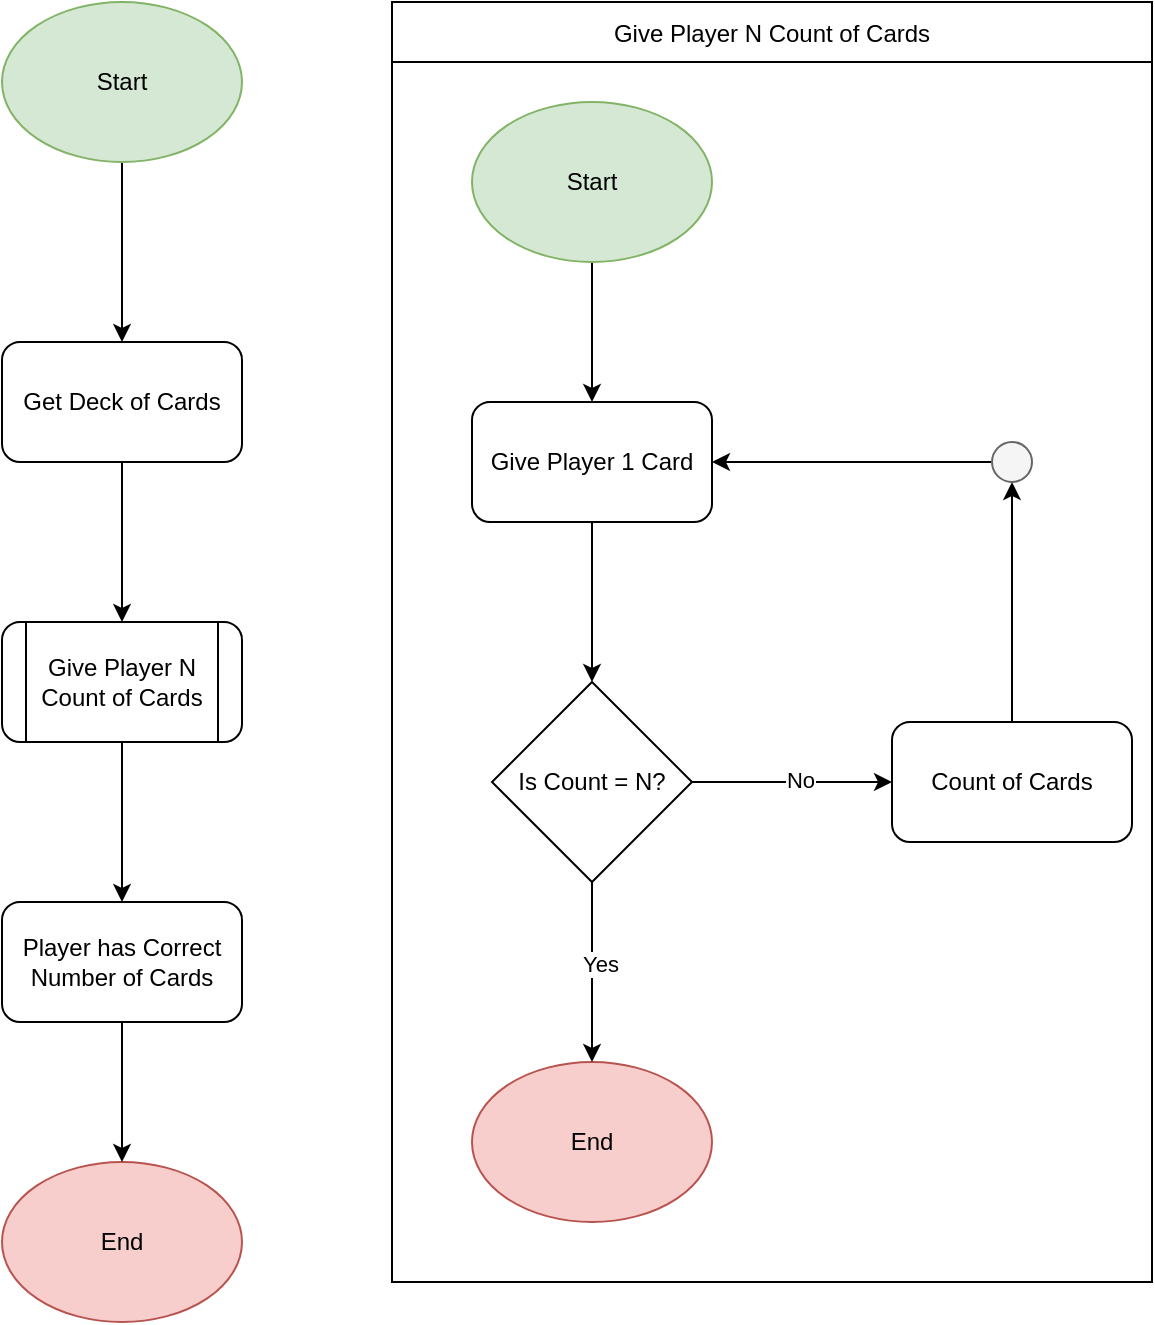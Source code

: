 <mxfile version="23.1.5" type="github">
  <diagram name="Page-1" id="Ed4Levsqqi0TFWz0dsx6">
    <mxGraphModel dx="1434" dy="754" grid="1" gridSize="10" guides="1" tooltips="1" connect="1" arrows="1" fold="1" page="1" pageScale="1" pageWidth="850" pageHeight="1100" math="0" shadow="0">
      <root>
        <mxCell id="0" />
        <mxCell id="1" parent="0" />
        <mxCell id="ZmPec7rk78VJ1QjIbLF4-3" value="" style="edgeStyle=orthogonalEdgeStyle;rounded=0;orthogonalLoop=1;jettySize=auto;html=1;" edge="1" parent="1" source="ZmPec7rk78VJ1QjIbLF4-1" target="ZmPec7rk78VJ1QjIbLF4-2">
          <mxGeometry relative="1" as="geometry" />
        </mxCell>
        <mxCell id="ZmPec7rk78VJ1QjIbLF4-1" value="Start" style="ellipse;whiteSpace=wrap;html=1;fillColor=#d5e8d4;strokeColor=#82b366;" vertex="1" parent="1">
          <mxGeometry x="40" y="40" width="120" height="80" as="geometry" />
        </mxCell>
        <mxCell id="ZmPec7rk78VJ1QjIbLF4-106" value="" style="edgeStyle=orthogonalEdgeStyle;rounded=0;orthogonalLoop=1;jettySize=auto;html=1;" edge="1" parent="1" source="ZmPec7rk78VJ1QjIbLF4-2" target="ZmPec7rk78VJ1QjIbLF4-90">
          <mxGeometry relative="1" as="geometry" />
        </mxCell>
        <mxCell id="ZmPec7rk78VJ1QjIbLF4-2" value="Get Deck of Cards" style="rounded=1;whiteSpace=wrap;html=1;" vertex="1" parent="1">
          <mxGeometry x="40" y="210" width="120" height="60" as="geometry" />
        </mxCell>
        <mxCell id="ZmPec7rk78VJ1QjIbLF4-139" value="" style="edgeStyle=orthogonalEdgeStyle;rounded=0;orthogonalLoop=1;jettySize=auto;html=1;" edge="1" parent="1" source="ZmPec7rk78VJ1QjIbLF4-90" target="ZmPec7rk78VJ1QjIbLF4-138">
          <mxGeometry relative="1" as="geometry" />
        </mxCell>
        <mxCell id="ZmPec7rk78VJ1QjIbLF4-90" value="Give Player N Count of Cards" style="shape=process;whiteSpace=wrap;html=1;backgroundOutline=1;rounded=1;" vertex="1" parent="1">
          <mxGeometry x="40" y="350" width="120" height="60" as="geometry" />
        </mxCell>
        <mxCell id="ZmPec7rk78VJ1QjIbLF4-93" value="Give Player N Count of Cards" style="shape=table;startSize=30;container=1;collapsible=0;childLayout=tableLayout;" vertex="1" parent="1">
          <mxGeometry x="235" y="40" width="380" height="640" as="geometry" />
        </mxCell>
        <mxCell id="ZmPec7rk78VJ1QjIbLF4-94" value="" style="shape=tableRow;horizontal=0;startSize=0;swimlaneHead=0;swimlaneBody=0;strokeColor=inherit;top=0;left=0;bottom=0;right=0;collapsible=0;dropTarget=0;fillColor=none;points=[[0,0.5],[1,0.5]];portConstraint=eastwest;" vertex="1" parent="ZmPec7rk78VJ1QjIbLF4-93">
          <mxGeometry y="30" width="380" height="610" as="geometry" />
        </mxCell>
        <mxCell id="ZmPec7rk78VJ1QjIbLF4-95" value="" style="shape=partialRectangle;html=1;whiteSpace=wrap;connectable=0;strokeColor=inherit;overflow=hidden;fillColor=none;top=0;left=0;bottom=0;right=0;pointerEvents=1;" vertex="1" parent="ZmPec7rk78VJ1QjIbLF4-94">
          <mxGeometry width="380" height="610" as="geometry">
            <mxRectangle width="380" height="610" as="alternateBounds" />
          </mxGeometry>
        </mxCell>
        <mxCell id="ZmPec7rk78VJ1QjIbLF4-101" value="" style="edgeStyle=orthogonalEdgeStyle;rounded=0;orthogonalLoop=1;jettySize=auto;html=1;" edge="1" parent="1" source="ZmPec7rk78VJ1QjIbLF4-96" target="ZmPec7rk78VJ1QjIbLF4-100">
          <mxGeometry relative="1" as="geometry" />
        </mxCell>
        <mxCell id="ZmPec7rk78VJ1QjIbLF4-96" value="Start" style="ellipse;whiteSpace=wrap;html=1;fillColor=#d5e8d4;strokeColor=#82b366;" vertex="1" parent="1">
          <mxGeometry x="275" y="90" width="120" height="80" as="geometry" />
        </mxCell>
        <mxCell id="ZmPec7rk78VJ1QjIbLF4-97" value="End" style="ellipse;whiteSpace=wrap;html=1;fillColor=#f8cecc;strokeColor=#b85450;" vertex="1" parent="1">
          <mxGeometry x="40" y="620" width="120" height="80" as="geometry" />
        </mxCell>
        <mxCell id="ZmPec7rk78VJ1QjIbLF4-99" value="End" style="ellipse;whiteSpace=wrap;html=1;fillColor=#f8cecc;strokeColor=#b85450;" vertex="1" parent="1">
          <mxGeometry x="275" y="570" width="120" height="80" as="geometry" />
        </mxCell>
        <mxCell id="ZmPec7rk78VJ1QjIbLF4-129" value="" style="edgeStyle=orthogonalEdgeStyle;rounded=0;orthogonalLoop=1;jettySize=auto;html=1;" edge="1" parent="1" source="ZmPec7rk78VJ1QjIbLF4-100" target="ZmPec7rk78VJ1QjIbLF4-115">
          <mxGeometry relative="1" as="geometry" />
        </mxCell>
        <mxCell id="ZmPec7rk78VJ1QjIbLF4-100" value="Give Player 1 Card" style="rounded=1;whiteSpace=wrap;html=1;" vertex="1" parent="1">
          <mxGeometry x="275" y="240" width="120" height="60" as="geometry" />
        </mxCell>
        <mxCell id="ZmPec7rk78VJ1QjIbLF4-114" value="" style="edgeStyle=orthogonalEdgeStyle;rounded=0;orthogonalLoop=1;jettySize=auto;html=1;" edge="1" parent="1" source="ZmPec7rk78VJ1QjIbLF4-109" target="ZmPec7rk78VJ1QjIbLF4-113">
          <mxGeometry relative="1" as="geometry" />
        </mxCell>
        <mxCell id="ZmPec7rk78VJ1QjIbLF4-109" value="Count of Cards" style="rounded=1;whiteSpace=wrap;html=1;" vertex="1" parent="1">
          <mxGeometry x="485" y="400" width="120" height="60" as="geometry" />
        </mxCell>
        <mxCell id="ZmPec7rk78VJ1QjIbLF4-134" value="" style="edgeStyle=orthogonalEdgeStyle;rounded=0;orthogonalLoop=1;jettySize=auto;html=1;" edge="1" parent="1" source="ZmPec7rk78VJ1QjIbLF4-113" target="ZmPec7rk78VJ1QjIbLF4-100">
          <mxGeometry relative="1" as="geometry" />
        </mxCell>
        <mxCell id="ZmPec7rk78VJ1QjIbLF4-113" value="" style="ellipse;whiteSpace=wrap;html=1;aspect=fixed;fillColor=#f5f5f5;fontColor=#333333;strokeColor=#666666;" vertex="1" parent="1">
          <mxGeometry x="535" y="260" width="20" height="20" as="geometry" />
        </mxCell>
        <mxCell id="ZmPec7rk78VJ1QjIbLF4-117" value="" style="edgeStyle=orthogonalEdgeStyle;rounded=0;orthogonalLoop=1;jettySize=auto;html=1;" edge="1" parent="1" source="ZmPec7rk78VJ1QjIbLF4-115" target="ZmPec7rk78VJ1QjIbLF4-109">
          <mxGeometry relative="1" as="geometry" />
        </mxCell>
        <mxCell id="ZmPec7rk78VJ1QjIbLF4-125" value="No" style="edgeLabel;html=1;align=center;verticalAlign=middle;resizable=0;points=[];" vertex="1" connectable="0" parent="ZmPec7rk78VJ1QjIbLF4-117">
          <mxGeometry x="0.083" y="1" relative="1" as="geometry">
            <mxPoint as="offset" />
          </mxGeometry>
        </mxCell>
        <mxCell id="ZmPec7rk78VJ1QjIbLF4-136" value="" style="edgeStyle=orthogonalEdgeStyle;rounded=0;orthogonalLoop=1;jettySize=auto;html=1;" edge="1" parent="1" source="ZmPec7rk78VJ1QjIbLF4-115" target="ZmPec7rk78VJ1QjIbLF4-99">
          <mxGeometry relative="1" as="geometry" />
        </mxCell>
        <mxCell id="ZmPec7rk78VJ1QjIbLF4-137" value="Yes" style="edgeLabel;html=1;align=center;verticalAlign=middle;resizable=0;points=[];" vertex="1" connectable="0" parent="ZmPec7rk78VJ1QjIbLF4-136">
          <mxGeometry x="-0.089" y="4" relative="1" as="geometry">
            <mxPoint as="offset" />
          </mxGeometry>
        </mxCell>
        <mxCell id="ZmPec7rk78VJ1QjIbLF4-115" value="Is Count = N?" style="rhombus;whiteSpace=wrap;html=1;" vertex="1" parent="1">
          <mxGeometry x="285" y="380" width="100" height="100" as="geometry" />
        </mxCell>
        <mxCell id="ZmPec7rk78VJ1QjIbLF4-140" value="" style="edgeStyle=orthogonalEdgeStyle;rounded=0;orthogonalLoop=1;jettySize=auto;html=1;" edge="1" parent="1" source="ZmPec7rk78VJ1QjIbLF4-138" target="ZmPec7rk78VJ1QjIbLF4-97">
          <mxGeometry relative="1" as="geometry" />
        </mxCell>
        <mxCell id="ZmPec7rk78VJ1QjIbLF4-138" value="Player has Correct Number of Cards" style="rounded=1;whiteSpace=wrap;html=1;" vertex="1" parent="1">
          <mxGeometry x="40" y="490" width="120" height="60" as="geometry" />
        </mxCell>
      </root>
    </mxGraphModel>
  </diagram>
</mxfile>
